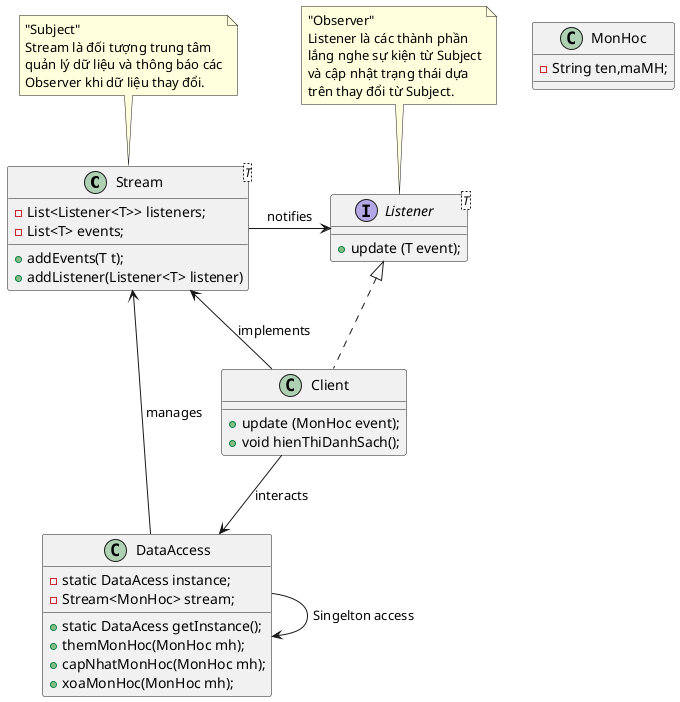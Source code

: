 @startuml
'https://plantuml.com/class-diagram

class Stream<T> {
    - List<Listener<T>> listeners;
    - List<T> events;
    + addEvents(T t);
    + addListener(Listener<T> listener)
}

interface Listener<T> {
    + update (T event);
}

class Client implements Listener<MonHoc> {
    + update (MonHoc event);
    + void hienThiDanhSach();
}

class MonHoc {
    - String ten,maMH;
}

class DataAccess {
    - static DataAcess instance;
    - Stream<MonHoc> stream;
    + static DataAcess getInstance();
    + themMonHoc(MonHoc mh);
    + capNhatMonHoc(MonHoc mh);
    + xoaMonHoc(MonHoc mh);
}

Stream -> Listener : notifies
Client -up-> Stream: implements
DataAccess --> Stream : manages
DataAccess -> DataAccess: Singelton access
Client --> DataAccess : interacts
note top of Stream
"Subject"
Stream là đối tượng trung tâm
quản lý dữ liệu và thông báo các
Observer khi dữ liệu thay đổi.
end note

note top of Listener
"Observer"
Listener là các thành phần
lắng nghe sự kiện từ Subject
và cập nhật trạng thái dựa
trên thay đổi từ Subject.
end note
@enduml